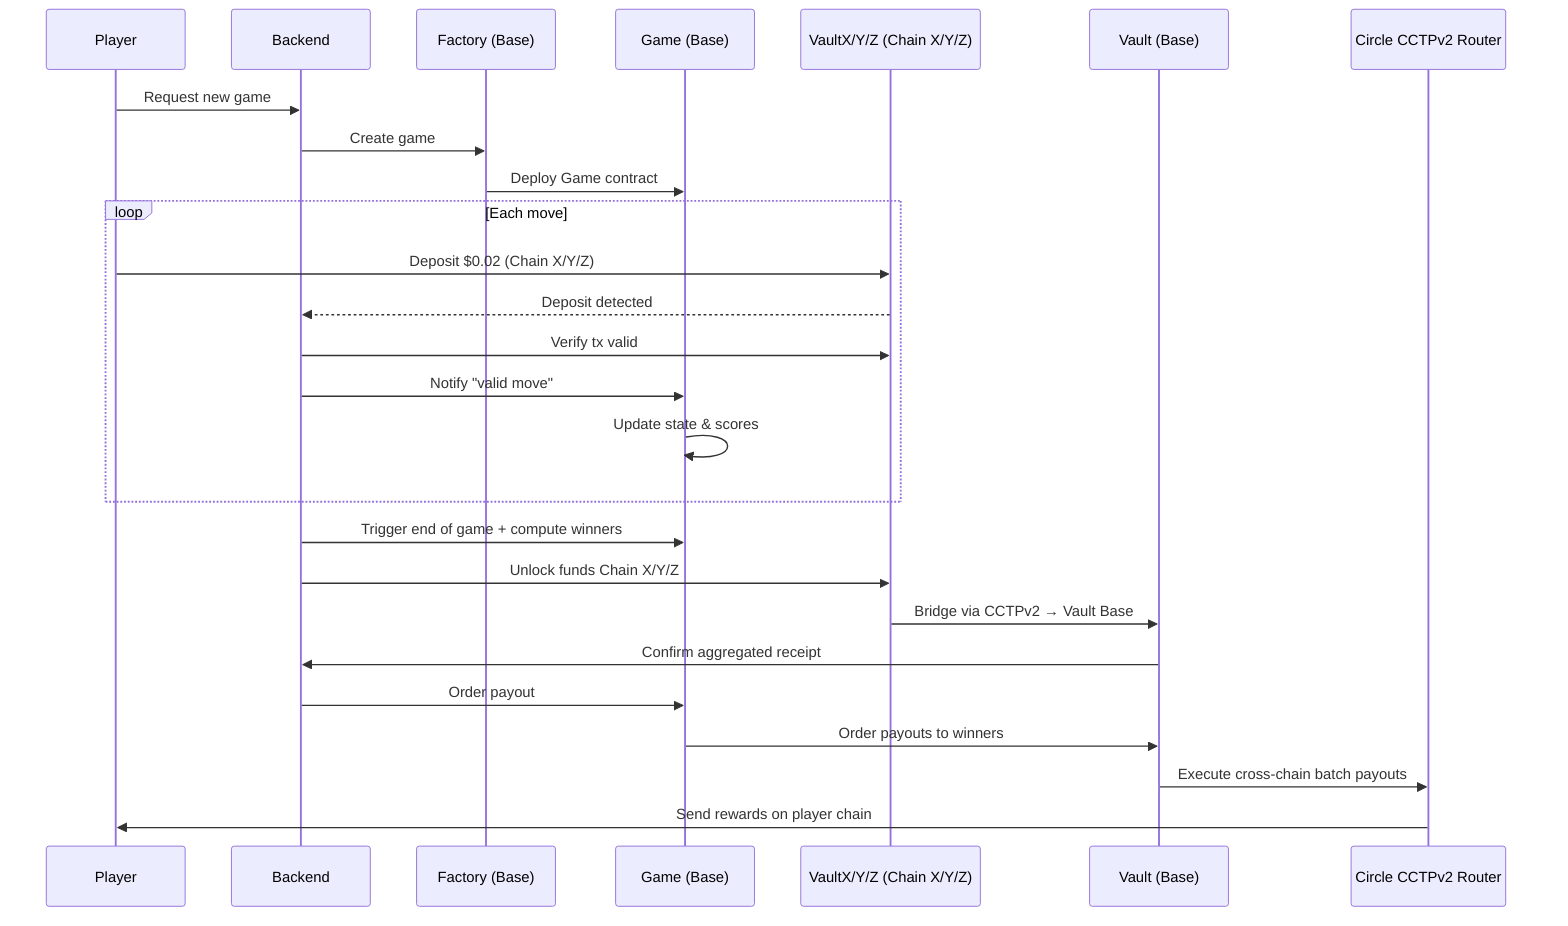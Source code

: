 sequenceDiagram
  participant Player as Player
  participant Backend as Backend
  participant Factory as Factory (Base)
  participant Game as Game (Base)
  participant VaultX/Y/Z as VaultX/Y/Z (Chain X/Y/Z)
  participant VaultBase as Vault (Base)
  participant CCTP as Circle CCTPv2 Router

  %% New game if needed
  Player->>Backend: Request new game
  Backend->>Factory: Create game
  Factory->>Game: Deploy Game contract

  %% During the game: repeated for each local Vault
  loop Each move
    Player->>VaultX/Y/Z: Deposit $0.02 (Chain X/Y/Z)
    VaultX/Y/Z-->>Backend: Deposit detected
    Backend->>VaultX/Y/Z: Verify tx valid
    Backend->>Game: Notify "valid move"
    Game->>Game: Update state & scores
  end

  %% End of game: aggregate funds
  Backend->>Game: Trigger end of game + compute winners
  Backend->>VaultX/Y/Z: Unlock funds Chain X/Y/Z
  VaultX/Y/Z->>VaultBase: Bridge via CCTPv2 → Vault Base
  VaultBase->>Backend: Confirm aggregated receipt
  Backend->>Game: Order payout
  Game->>VaultBase: Order payouts to winners
  VaultBase->>CCTP: Execute cross-chain batch payouts
  CCTP->>Player: Send rewards on player chain